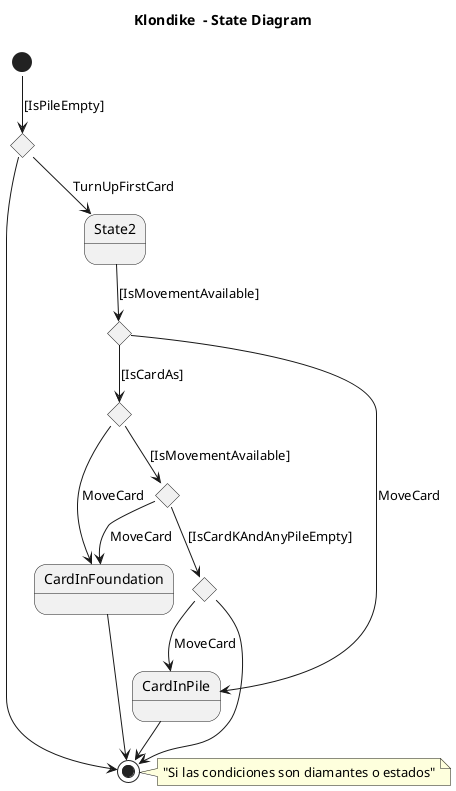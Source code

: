 @startuml StateDiagram
!pragma layout smetana
title Klondike  - State Diagram

!pragma layout smetana
state State1 <<choice>>
state State2
state State3  <<choice>>
state CardInPile
state State5 <<choice>>
state State7 <<choice>>
state CardInFoundation
state State8 <<choice>>

[*] --> State1: [IsPileEmpty]
State1 --> State2: TurnUpFirstCard
State2 --> State3: [IsMovementAvailable]
State3 --> CardInPile: MoveCard
State3 --> State5: [IsCardAs]
State5 --> CardInFoundation: MoveCard
State5 --> State7: [IsMovementAvailable]
State7 --> CardInFoundation: MoveCard
State7 --> State8: [IsCardKAndAnyPileEmpty]
State1 --> [*]
State8 --> CardInPile: MoveCard
State8 --> [*]
CardInFoundation --> [*]
CardInPile --> [*]

note right:"Si las condiciones son diamantes o estados"
